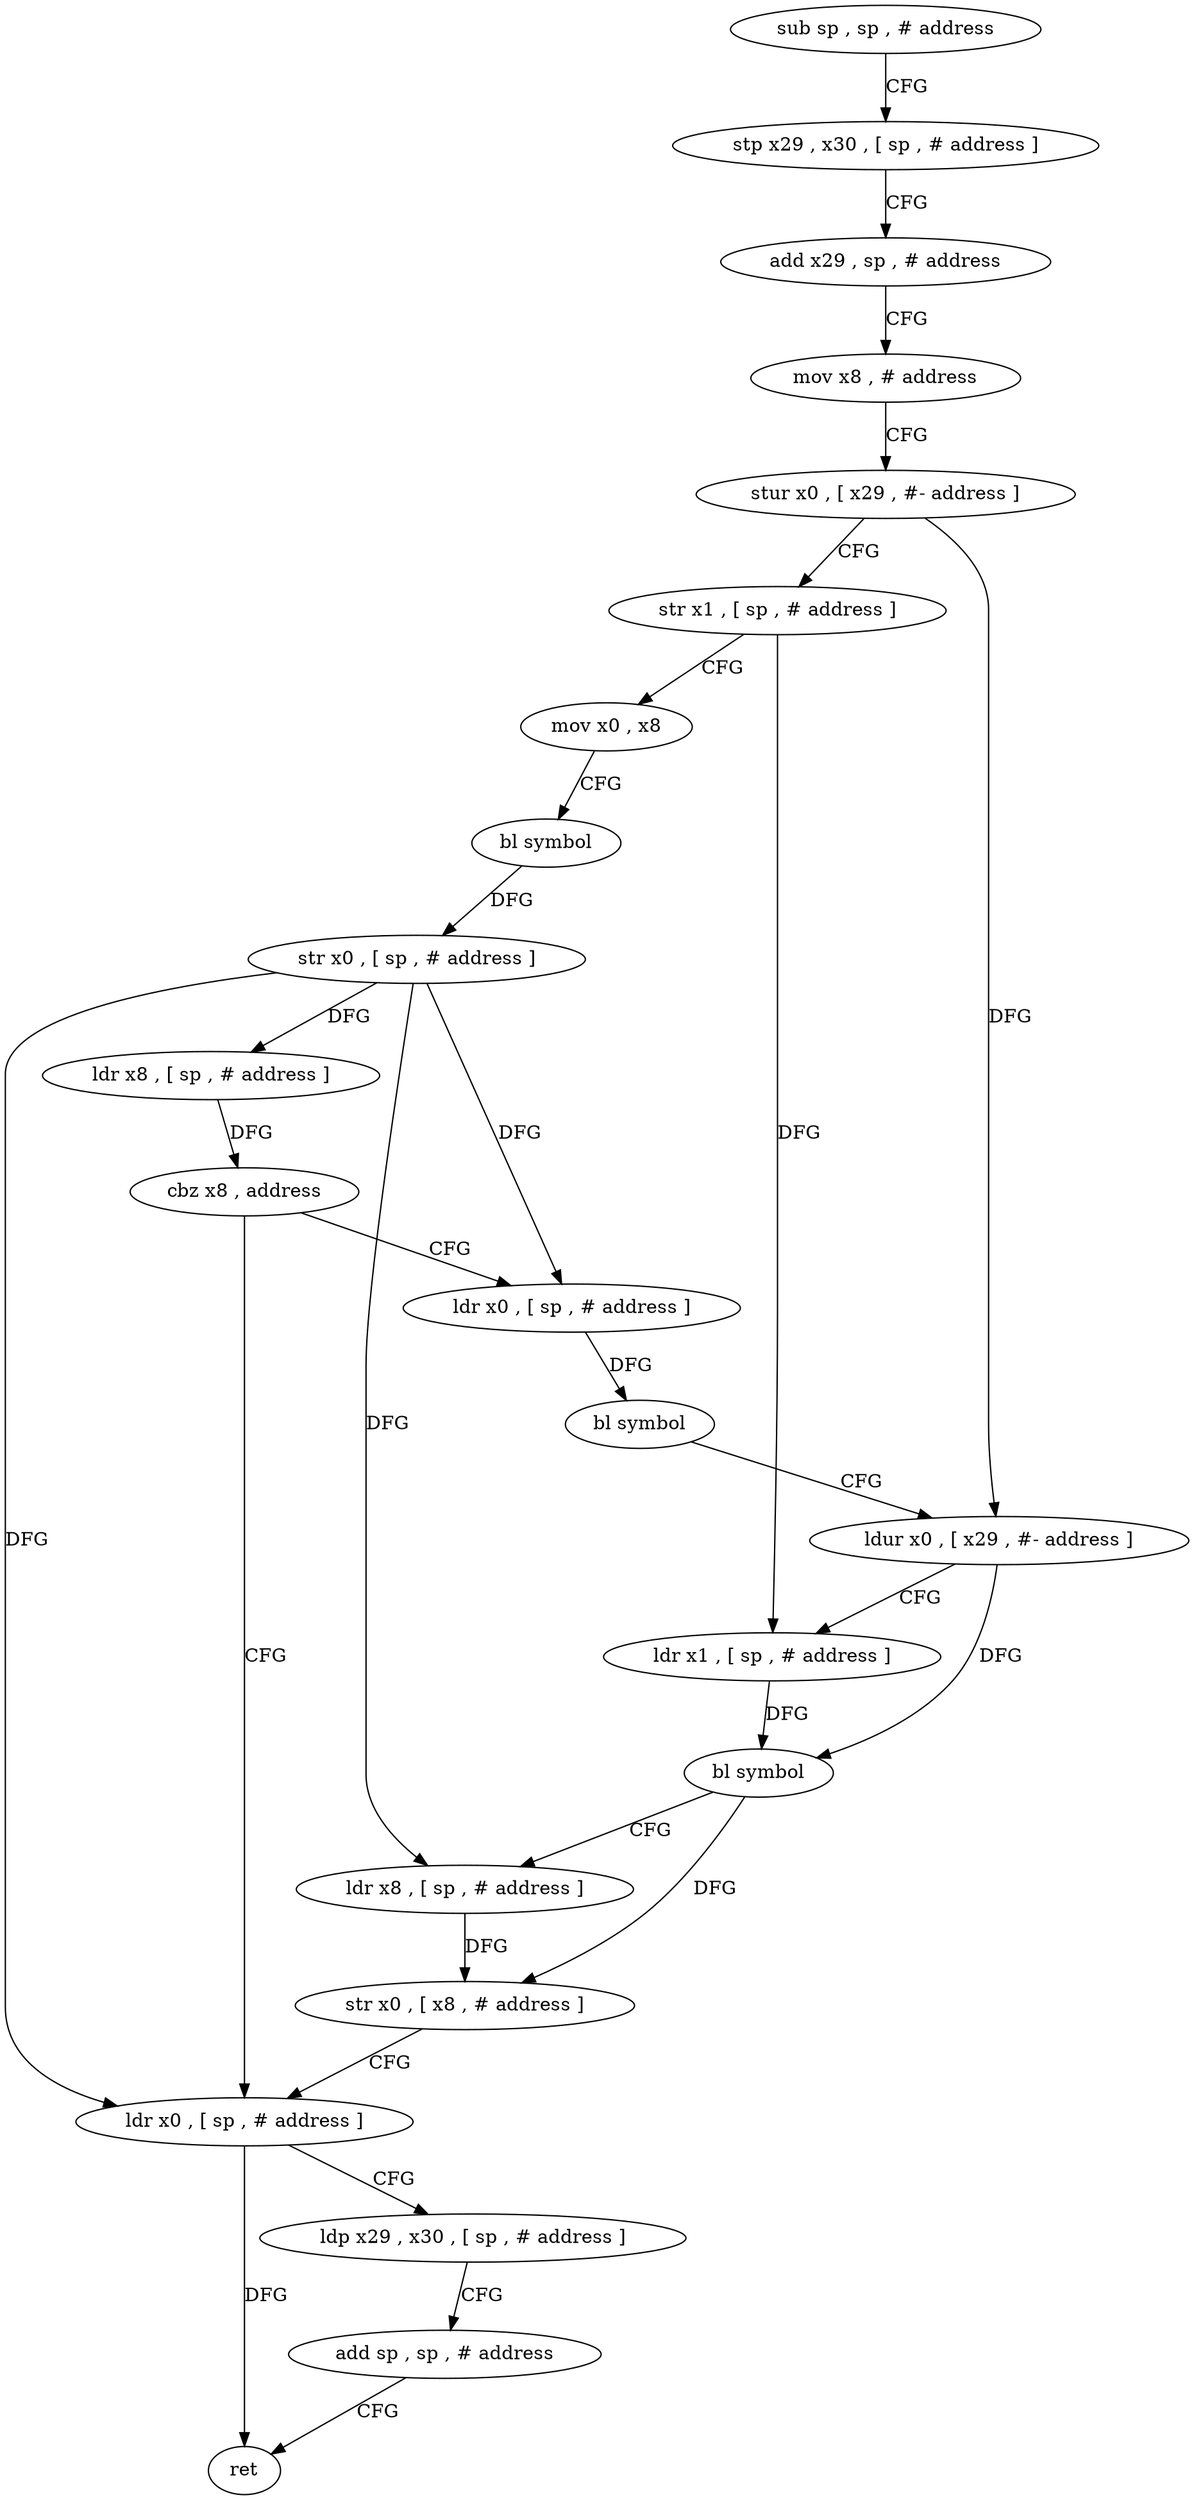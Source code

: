 digraph "func" {
"113636" [label = "sub sp , sp , # address" ]
"113640" [label = "stp x29 , x30 , [ sp , # address ]" ]
"113644" [label = "add x29 , sp , # address" ]
"113648" [label = "mov x8 , # address" ]
"113652" [label = "stur x0 , [ x29 , #- address ]" ]
"113656" [label = "str x1 , [ sp , # address ]" ]
"113660" [label = "mov x0 , x8" ]
"113664" [label = "bl symbol" ]
"113668" [label = "str x0 , [ sp , # address ]" ]
"113672" [label = "ldr x8 , [ sp , # address ]" ]
"113676" [label = "cbz x8 , address" ]
"113708" [label = "ldr x0 , [ sp , # address ]" ]
"113680" [label = "ldr x0 , [ sp , # address ]" ]
"113712" [label = "ldp x29 , x30 , [ sp , # address ]" ]
"113716" [label = "add sp , sp , # address" ]
"113720" [label = "ret" ]
"113684" [label = "bl symbol" ]
"113688" [label = "ldur x0 , [ x29 , #- address ]" ]
"113692" [label = "ldr x1 , [ sp , # address ]" ]
"113696" [label = "bl symbol" ]
"113700" [label = "ldr x8 , [ sp , # address ]" ]
"113704" [label = "str x0 , [ x8 , # address ]" ]
"113636" -> "113640" [ label = "CFG" ]
"113640" -> "113644" [ label = "CFG" ]
"113644" -> "113648" [ label = "CFG" ]
"113648" -> "113652" [ label = "CFG" ]
"113652" -> "113656" [ label = "CFG" ]
"113652" -> "113688" [ label = "DFG" ]
"113656" -> "113660" [ label = "CFG" ]
"113656" -> "113692" [ label = "DFG" ]
"113660" -> "113664" [ label = "CFG" ]
"113664" -> "113668" [ label = "DFG" ]
"113668" -> "113672" [ label = "DFG" ]
"113668" -> "113708" [ label = "DFG" ]
"113668" -> "113680" [ label = "DFG" ]
"113668" -> "113700" [ label = "DFG" ]
"113672" -> "113676" [ label = "DFG" ]
"113676" -> "113708" [ label = "CFG" ]
"113676" -> "113680" [ label = "CFG" ]
"113708" -> "113712" [ label = "CFG" ]
"113708" -> "113720" [ label = "DFG" ]
"113680" -> "113684" [ label = "DFG" ]
"113712" -> "113716" [ label = "CFG" ]
"113716" -> "113720" [ label = "CFG" ]
"113684" -> "113688" [ label = "CFG" ]
"113688" -> "113692" [ label = "CFG" ]
"113688" -> "113696" [ label = "DFG" ]
"113692" -> "113696" [ label = "DFG" ]
"113696" -> "113700" [ label = "CFG" ]
"113696" -> "113704" [ label = "DFG" ]
"113700" -> "113704" [ label = "DFG" ]
"113704" -> "113708" [ label = "CFG" ]
}
